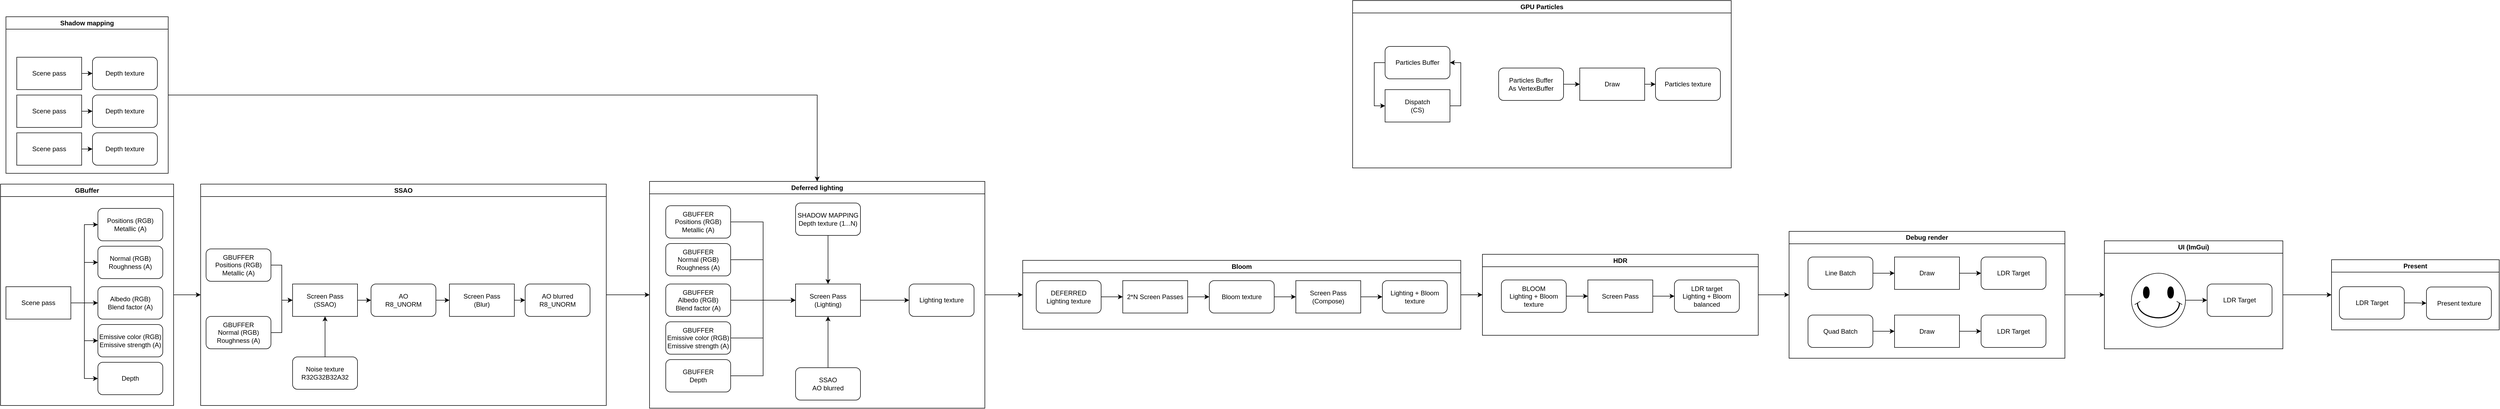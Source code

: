 <mxfile version="26.0.15">
  <diagram name="Página-1" id="Ydn7LqdLzGgKK3l6axj_">
    <mxGraphModel dx="5185" dy="3110" grid="1" gridSize="10" guides="1" tooltips="1" connect="1" arrows="1" fold="1" page="1" pageScale="1" pageWidth="827" pageHeight="1169" math="0" shadow="0">
      <root>
        <mxCell id="0" />
        <mxCell id="1" parent="0" />
        <mxCell id="s62FRHCB0daU_GWQ9LUM-48" style="edgeStyle=orthogonalEdgeStyle;rounded=0;orthogonalLoop=1;jettySize=auto;html=1;entryX=0.5;entryY=0;entryDx=0;entryDy=0;" edge="1" parent="1" source="s62FRHCB0daU_GWQ9LUM-6" target="s62FRHCB0daU_GWQ9LUM-46">
          <mxGeometry relative="1" as="geometry" />
        </mxCell>
        <mxCell id="s62FRHCB0daU_GWQ9LUM-6" value="Shadow mapping" style="swimlane;whiteSpace=wrap;html=1;" vertex="1" parent="1">
          <mxGeometry x="170" y="220" width="300" height="290" as="geometry" />
        </mxCell>
        <mxCell id="s62FRHCB0daU_GWQ9LUM-7" value="Depth texture" style="rounded=1;whiteSpace=wrap;html=1;" vertex="1" parent="s62FRHCB0daU_GWQ9LUM-6">
          <mxGeometry x="160" y="75" width="120" height="60" as="geometry" />
        </mxCell>
        <mxCell id="s62FRHCB0daU_GWQ9LUM-8" value="Depth texture" style="rounded=1;whiteSpace=wrap;html=1;" vertex="1" parent="s62FRHCB0daU_GWQ9LUM-6">
          <mxGeometry x="160" y="145" width="120" height="60" as="geometry" />
        </mxCell>
        <mxCell id="s62FRHCB0daU_GWQ9LUM-9" value="Depth texture" style="rounded=1;whiteSpace=wrap;html=1;" vertex="1" parent="s62FRHCB0daU_GWQ9LUM-6">
          <mxGeometry x="160" y="215" width="120" height="60" as="geometry" />
        </mxCell>
        <mxCell id="s62FRHCB0daU_GWQ9LUM-13" style="edgeStyle=orthogonalEdgeStyle;rounded=0;orthogonalLoop=1;jettySize=auto;html=1;entryX=0;entryY=0.5;entryDx=0;entryDy=0;" edge="1" parent="s62FRHCB0daU_GWQ9LUM-6" source="s62FRHCB0daU_GWQ9LUM-10" target="s62FRHCB0daU_GWQ9LUM-7">
          <mxGeometry relative="1" as="geometry" />
        </mxCell>
        <mxCell id="s62FRHCB0daU_GWQ9LUM-10" value="Scene pass" style="rounded=0;whiteSpace=wrap;html=1;" vertex="1" parent="s62FRHCB0daU_GWQ9LUM-6">
          <mxGeometry x="20" y="75" width="120" height="60" as="geometry" />
        </mxCell>
        <mxCell id="s62FRHCB0daU_GWQ9LUM-14" style="edgeStyle=orthogonalEdgeStyle;rounded=0;orthogonalLoop=1;jettySize=auto;html=1;" edge="1" parent="s62FRHCB0daU_GWQ9LUM-6" source="s62FRHCB0daU_GWQ9LUM-11" target="s62FRHCB0daU_GWQ9LUM-8">
          <mxGeometry relative="1" as="geometry" />
        </mxCell>
        <mxCell id="s62FRHCB0daU_GWQ9LUM-11" value="Scene pass" style="rounded=0;whiteSpace=wrap;html=1;" vertex="1" parent="s62FRHCB0daU_GWQ9LUM-6">
          <mxGeometry x="20" y="145" width="120" height="60" as="geometry" />
        </mxCell>
        <mxCell id="s62FRHCB0daU_GWQ9LUM-15" style="edgeStyle=orthogonalEdgeStyle;rounded=0;orthogonalLoop=1;jettySize=auto;html=1;" edge="1" parent="s62FRHCB0daU_GWQ9LUM-6" source="s62FRHCB0daU_GWQ9LUM-12" target="s62FRHCB0daU_GWQ9LUM-9">
          <mxGeometry relative="1" as="geometry" />
        </mxCell>
        <mxCell id="s62FRHCB0daU_GWQ9LUM-12" value="Scene pass" style="rounded=0;whiteSpace=wrap;html=1;" vertex="1" parent="s62FRHCB0daU_GWQ9LUM-6">
          <mxGeometry x="20" y="215" width="120" height="60" as="geometry" />
        </mxCell>
        <mxCell id="s62FRHCB0daU_GWQ9LUM-30" style="edgeStyle=orthogonalEdgeStyle;rounded=0;orthogonalLoop=1;jettySize=auto;html=1;entryX=0;entryY=0.5;entryDx=0;entryDy=0;" edge="1" parent="1" source="s62FRHCB0daU_GWQ9LUM-16" target="s62FRHCB0daU_GWQ9LUM-29">
          <mxGeometry relative="1" as="geometry" />
        </mxCell>
        <mxCell id="s62FRHCB0daU_GWQ9LUM-16" value="GBuffer" style="swimlane;whiteSpace=wrap;html=1;" vertex="1" parent="1">
          <mxGeometry x="160" y="530" width="320" height="410" as="geometry" />
        </mxCell>
        <mxCell id="s62FRHCB0daU_GWQ9LUM-23" style="edgeStyle=orthogonalEdgeStyle;rounded=0;orthogonalLoop=1;jettySize=auto;html=1;" edge="1" parent="s62FRHCB0daU_GWQ9LUM-16" source="s62FRHCB0daU_GWQ9LUM-17" target="s62FRHCB0daU_GWQ9LUM-22">
          <mxGeometry relative="1" as="geometry" />
        </mxCell>
        <mxCell id="s62FRHCB0daU_GWQ9LUM-25" style="edgeStyle=orthogonalEdgeStyle;rounded=0;orthogonalLoop=1;jettySize=auto;html=1;exitX=1;exitY=0.5;exitDx=0;exitDy=0;entryX=0;entryY=0.5;entryDx=0;entryDy=0;" edge="1" parent="s62FRHCB0daU_GWQ9LUM-16" source="s62FRHCB0daU_GWQ9LUM-17" target="s62FRHCB0daU_GWQ9LUM-18">
          <mxGeometry relative="1" as="geometry" />
        </mxCell>
        <mxCell id="s62FRHCB0daU_GWQ9LUM-26" style="edgeStyle=orthogonalEdgeStyle;rounded=0;orthogonalLoop=1;jettySize=auto;html=1;exitX=1;exitY=0.5;exitDx=0;exitDy=0;entryX=0;entryY=0.5;entryDx=0;entryDy=0;" edge="1" parent="s62FRHCB0daU_GWQ9LUM-16" source="s62FRHCB0daU_GWQ9LUM-17" target="s62FRHCB0daU_GWQ9LUM-19">
          <mxGeometry relative="1" as="geometry" />
        </mxCell>
        <mxCell id="s62FRHCB0daU_GWQ9LUM-27" style="edgeStyle=orthogonalEdgeStyle;rounded=0;orthogonalLoop=1;jettySize=auto;html=1;exitX=1;exitY=0.5;exitDx=0;exitDy=0;entryX=0;entryY=0.5;entryDx=0;entryDy=0;" edge="1" parent="s62FRHCB0daU_GWQ9LUM-16" source="s62FRHCB0daU_GWQ9LUM-17" target="s62FRHCB0daU_GWQ9LUM-20">
          <mxGeometry relative="1" as="geometry" />
        </mxCell>
        <mxCell id="s62FRHCB0daU_GWQ9LUM-28" style="edgeStyle=orthogonalEdgeStyle;rounded=0;orthogonalLoop=1;jettySize=auto;html=1;exitX=1;exitY=0.5;exitDx=0;exitDy=0;entryX=0;entryY=0.5;entryDx=0;entryDy=0;" edge="1" parent="s62FRHCB0daU_GWQ9LUM-16" source="s62FRHCB0daU_GWQ9LUM-17" target="s62FRHCB0daU_GWQ9LUM-21">
          <mxGeometry relative="1" as="geometry" />
        </mxCell>
        <mxCell id="s62FRHCB0daU_GWQ9LUM-17" value="Scene pass" style="rounded=0;whiteSpace=wrap;html=1;" vertex="1" parent="s62FRHCB0daU_GWQ9LUM-16">
          <mxGeometry x="10" y="190" width="120" height="60" as="geometry" />
        </mxCell>
        <mxCell id="s62FRHCB0daU_GWQ9LUM-18" value="Positions (RGB&lt;span style=&quot;background-color: transparent; color: light-dark(rgb(0, 0, 0), rgb(255, 255, 255));&quot;&gt;)&lt;/span&gt;&lt;div&gt;&lt;span style=&quot;background-color: transparent; color: light-dark(rgb(0, 0, 0), rgb(255, 255, 255));&quot;&gt;Metallic (A)&lt;/span&gt;&lt;/div&gt;" style="rounded=1;whiteSpace=wrap;html=1;" vertex="1" parent="s62FRHCB0daU_GWQ9LUM-16">
          <mxGeometry x="180" y="45" width="120" height="60" as="geometry" />
        </mxCell>
        <mxCell id="s62FRHCB0daU_GWQ9LUM-19" value="Normal (RGB)&lt;div&gt;Roughness (A)&lt;/div&gt;" style="rounded=1;whiteSpace=wrap;html=1;" vertex="1" parent="s62FRHCB0daU_GWQ9LUM-16">
          <mxGeometry x="180" y="115" width="120" height="60" as="geometry" />
        </mxCell>
        <mxCell id="s62FRHCB0daU_GWQ9LUM-20" value="Emissive color (RGB)&lt;div&gt;Emissive strength (A)&lt;/div&gt;" style="rounded=1;whiteSpace=wrap;html=1;" vertex="1" parent="s62FRHCB0daU_GWQ9LUM-16">
          <mxGeometry x="180" y="260" width="120" height="60" as="geometry" />
        </mxCell>
        <mxCell id="s62FRHCB0daU_GWQ9LUM-21" value="Depth" style="rounded=1;whiteSpace=wrap;html=1;" vertex="1" parent="s62FRHCB0daU_GWQ9LUM-16">
          <mxGeometry x="180" y="330" width="120" height="60" as="geometry" />
        </mxCell>
        <mxCell id="s62FRHCB0daU_GWQ9LUM-22" value="Albedo (RGB)&lt;div&gt;Blend factor (A)&lt;/div&gt;" style="rounded=1;whiteSpace=wrap;html=1;" vertex="1" parent="s62FRHCB0daU_GWQ9LUM-16">
          <mxGeometry x="180" y="190" width="120" height="60" as="geometry" />
        </mxCell>
        <mxCell id="s62FRHCB0daU_GWQ9LUM-47" style="edgeStyle=orthogonalEdgeStyle;rounded=0;orthogonalLoop=1;jettySize=auto;html=1;entryX=0;entryY=0.5;entryDx=0;entryDy=0;" edge="1" parent="1" source="s62FRHCB0daU_GWQ9LUM-29" target="s62FRHCB0daU_GWQ9LUM-46">
          <mxGeometry relative="1" as="geometry" />
        </mxCell>
        <mxCell id="s62FRHCB0daU_GWQ9LUM-29" value="SSAO" style="swimlane;whiteSpace=wrap;html=1;" vertex="1" parent="1">
          <mxGeometry x="530" y="530" width="750" height="410" as="geometry" />
        </mxCell>
        <mxCell id="s62FRHCB0daU_GWQ9LUM-41" style="edgeStyle=orthogonalEdgeStyle;rounded=0;orthogonalLoop=1;jettySize=auto;html=1;entryX=0;entryY=0.5;entryDx=0;entryDy=0;" edge="1" parent="s62FRHCB0daU_GWQ9LUM-29" source="s62FRHCB0daU_GWQ9LUM-31" target="s62FRHCB0daU_GWQ9LUM-40">
          <mxGeometry relative="1" as="geometry" />
        </mxCell>
        <mxCell id="s62FRHCB0daU_GWQ9LUM-31" value="Screen Pass&lt;div&gt;(SSAO)&lt;/div&gt;" style="rounded=0;whiteSpace=wrap;html=1;" vertex="1" parent="s62FRHCB0daU_GWQ9LUM-29">
          <mxGeometry x="170" y="185" width="120" height="60" as="geometry" />
        </mxCell>
        <mxCell id="s62FRHCB0daU_GWQ9LUM-36" style="edgeStyle=orthogonalEdgeStyle;rounded=0;orthogonalLoop=1;jettySize=auto;html=1;exitX=1;exitY=0.5;exitDx=0;exitDy=0;entryX=0;entryY=0.5;entryDx=0;entryDy=0;" edge="1" parent="s62FRHCB0daU_GWQ9LUM-29" source="s62FRHCB0daU_GWQ9LUM-32" target="s62FRHCB0daU_GWQ9LUM-31">
          <mxGeometry relative="1" as="geometry" />
        </mxCell>
        <mxCell id="s62FRHCB0daU_GWQ9LUM-32" value="&lt;div&gt;GBUFFER&lt;/div&gt;Positions (RGB&lt;span style=&quot;background-color: transparent; color: light-dark(rgb(0, 0, 0), rgb(255, 255, 255));&quot;&gt;)&lt;/span&gt;&lt;div&gt;&lt;span style=&quot;background-color: transparent; color: light-dark(rgb(0, 0, 0), rgb(255, 255, 255));&quot;&gt;Metallic (A)&lt;/span&gt;&lt;/div&gt;" style="rounded=1;whiteSpace=wrap;html=1;" vertex="1" parent="s62FRHCB0daU_GWQ9LUM-29">
          <mxGeometry x="10" y="120" width="120" height="60" as="geometry" />
        </mxCell>
        <mxCell id="s62FRHCB0daU_GWQ9LUM-37" style="edgeStyle=orthogonalEdgeStyle;rounded=0;orthogonalLoop=1;jettySize=auto;html=1;exitX=1;exitY=0.5;exitDx=0;exitDy=0;entryX=0;entryY=0.5;entryDx=0;entryDy=0;" edge="1" parent="s62FRHCB0daU_GWQ9LUM-29" source="s62FRHCB0daU_GWQ9LUM-33" target="s62FRHCB0daU_GWQ9LUM-31">
          <mxGeometry relative="1" as="geometry" />
        </mxCell>
        <mxCell id="s62FRHCB0daU_GWQ9LUM-33" value="&lt;div&gt;GBUFFER&lt;/div&gt;Normal (RGB)&lt;div&gt;Roughness (A)&lt;/div&gt;" style="rounded=1;whiteSpace=wrap;html=1;" vertex="1" parent="s62FRHCB0daU_GWQ9LUM-29">
          <mxGeometry x="10" y="245" width="120" height="60" as="geometry" />
        </mxCell>
        <mxCell id="s62FRHCB0daU_GWQ9LUM-39" style="edgeStyle=orthogonalEdgeStyle;rounded=0;orthogonalLoop=1;jettySize=auto;html=1;exitX=0.5;exitY=0;exitDx=0;exitDy=0;entryX=0.5;entryY=1;entryDx=0;entryDy=0;" edge="1" parent="s62FRHCB0daU_GWQ9LUM-29" source="s62FRHCB0daU_GWQ9LUM-38" target="s62FRHCB0daU_GWQ9LUM-31">
          <mxGeometry relative="1" as="geometry" />
        </mxCell>
        <mxCell id="s62FRHCB0daU_GWQ9LUM-38" value="&lt;div&gt;Noise texture&lt;/div&gt;&lt;div&gt;R32G32B32A32&lt;/div&gt;" style="rounded=1;whiteSpace=wrap;html=1;" vertex="1" parent="s62FRHCB0daU_GWQ9LUM-29">
          <mxGeometry x="170" y="320" width="120" height="60" as="geometry" />
        </mxCell>
        <mxCell id="s62FRHCB0daU_GWQ9LUM-43" style="edgeStyle=orthogonalEdgeStyle;rounded=0;orthogonalLoop=1;jettySize=auto;html=1;exitX=1;exitY=0.5;exitDx=0;exitDy=0;entryX=0;entryY=0.5;entryDx=0;entryDy=0;" edge="1" parent="s62FRHCB0daU_GWQ9LUM-29" source="s62FRHCB0daU_GWQ9LUM-40" target="s62FRHCB0daU_GWQ9LUM-42">
          <mxGeometry relative="1" as="geometry" />
        </mxCell>
        <mxCell id="s62FRHCB0daU_GWQ9LUM-40" value="&lt;div&gt;AO&lt;/div&gt;&lt;div&gt;R8_UNORM&lt;/div&gt;" style="rounded=1;whiteSpace=wrap;html=1;" vertex="1" parent="s62FRHCB0daU_GWQ9LUM-29">
          <mxGeometry x="315" y="185" width="120" height="60" as="geometry" />
        </mxCell>
        <mxCell id="s62FRHCB0daU_GWQ9LUM-45" style="edgeStyle=orthogonalEdgeStyle;rounded=0;orthogonalLoop=1;jettySize=auto;html=1;entryX=0;entryY=0.5;entryDx=0;entryDy=0;" edge="1" parent="s62FRHCB0daU_GWQ9LUM-29" source="s62FRHCB0daU_GWQ9LUM-42" target="s62FRHCB0daU_GWQ9LUM-44">
          <mxGeometry relative="1" as="geometry" />
        </mxCell>
        <mxCell id="s62FRHCB0daU_GWQ9LUM-42" value="Screen Pass&lt;div&gt;(Blur)&lt;/div&gt;" style="rounded=0;whiteSpace=wrap;html=1;" vertex="1" parent="s62FRHCB0daU_GWQ9LUM-29">
          <mxGeometry x="460" y="185" width="120" height="60" as="geometry" />
        </mxCell>
        <mxCell id="s62FRHCB0daU_GWQ9LUM-44" value="&lt;div&gt;AO blurred&lt;/div&gt;&lt;div&gt;R8_UNORM&lt;/div&gt;" style="rounded=1;whiteSpace=wrap;html=1;" vertex="1" parent="s62FRHCB0daU_GWQ9LUM-29">
          <mxGeometry x="600" y="185" width="120" height="60" as="geometry" />
        </mxCell>
        <mxCell id="s62FRHCB0daU_GWQ9LUM-75" style="edgeStyle=orthogonalEdgeStyle;rounded=0;orthogonalLoop=1;jettySize=auto;html=1;exitX=1;exitY=0.5;exitDx=0;exitDy=0;entryX=0;entryY=0.5;entryDx=0;entryDy=0;" edge="1" parent="1" source="s62FRHCB0daU_GWQ9LUM-46" target="s62FRHCB0daU_GWQ9LUM-69">
          <mxGeometry relative="1" as="geometry" />
        </mxCell>
        <mxCell id="s62FRHCB0daU_GWQ9LUM-46" value="Deferred lighting" style="swimlane;whiteSpace=wrap;html=1;" vertex="1" parent="1">
          <mxGeometry x="1360" y="525" width="620" height="420" as="geometry" />
        </mxCell>
        <mxCell id="s62FRHCB0daU_GWQ9LUM-60" style="edgeStyle=orthogonalEdgeStyle;rounded=0;orthogonalLoop=1;jettySize=auto;html=1;exitX=1;exitY=0.5;exitDx=0;exitDy=0;entryX=0;entryY=0.5;entryDx=0;entryDy=0;" edge="1" parent="s62FRHCB0daU_GWQ9LUM-46" source="s62FRHCB0daU_GWQ9LUM-49" target="s62FRHCB0daU_GWQ9LUM-58">
          <mxGeometry relative="1" as="geometry" />
        </mxCell>
        <mxCell id="s62FRHCB0daU_GWQ9LUM-49" value="&lt;div&gt;GBUFFER&lt;/div&gt;Positions (RGB&lt;span style=&quot;background-color: transparent; color: light-dark(rgb(0, 0, 0), rgb(255, 255, 255));&quot;&gt;)&lt;/span&gt;&lt;div&gt;&lt;span style=&quot;background-color: transparent; color: light-dark(rgb(0, 0, 0), rgb(255, 255, 255));&quot;&gt;Metallic (A)&lt;/span&gt;&lt;/div&gt;" style="rounded=1;whiteSpace=wrap;html=1;" vertex="1" parent="s62FRHCB0daU_GWQ9LUM-46">
          <mxGeometry x="30" y="45" width="120" height="60" as="geometry" />
        </mxCell>
        <mxCell id="s62FRHCB0daU_GWQ9LUM-62" style="edgeStyle=orthogonalEdgeStyle;rounded=0;orthogonalLoop=1;jettySize=auto;html=1;exitX=1;exitY=0.5;exitDx=0;exitDy=0;entryX=0;entryY=0.5;entryDx=0;entryDy=0;" edge="1" parent="s62FRHCB0daU_GWQ9LUM-46" source="s62FRHCB0daU_GWQ9LUM-50" target="s62FRHCB0daU_GWQ9LUM-58">
          <mxGeometry relative="1" as="geometry" />
        </mxCell>
        <mxCell id="s62FRHCB0daU_GWQ9LUM-50" value="&lt;div&gt;GBUFFER&lt;/div&gt;Normal (RGB)&lt;div&gt;Roughness (A)&lt;/div&gt;" style="rounded=1;whiteSpace=wrap;html=1;" vertex="1" parent="s62FRHCB0daU_GWQ9LUM-46">
          <mxGeometry x="30" y="115" width="120" height="60" as="geometry" />
        </mxCell>
        <mxCell id="s62FRHCB0daU_GWQ9LUM-64" style="edgeStyle=orthogonalEdgeStyle;rounded=0;orthogonalLoop=1;jettySize=auto;html=1;exitX=1;exitY=0.5;exitDx=0;exitDy=0;entryX=0;entryY=0.5;entryDx=0;entryDy=0;" edge="1" parent="s62FRHCB0daU_GWQ9LUM-46" source="s62FRHCB0daU_GWQ9LUM-51" target="s62FRHCB0daU_GWQ9LUM-58">
          <mxGeometry relative="1" as="geometry" />
        </mxCell>
        <mxCell id="s62FRHCB0daU_GWQ9LUM-51" value="&lt;div&gt;GBUFFER&lt;/div&gt;Emissive color (RGB)&lt;div&gt;Emissive strength (A)&lt;/div&gt;" style="rounded=1;whiteSpace=wrap;html=1;" vertex="1" parent="s62FRHCB0daU_GWQ9LUM-46">
          <mxGeometry x="30" y="260" width="120" height="60" as="geometry" />
        </mxCell>
        <mxCell id="s62FRHCB0daU_GWQ9LUM-65" style="edgeStyle=orthogonalEdgeStyle;rounded=0;orthogonalLoop=1;jettySize=auto;html=1;entryX=0;entryY=0.5;entryDx=0;entryDy=0;" edge="1" parent="s62FRHCB0daU_GWQ9LUM-46" source="s62FRHCB0daU_GWQ9LUM-52" target="s62FRHCB0daU_GWQ9LUM-58">
          <mxGeometry relative="1" as="geometry" />
        </mxCell>
        <mxCell id="s62FRHCB0daU_GWQ9LUM-52" value="&lt;div&gt;GBUFFER&lt;/div&gt;Depth" style="rounded=1;whiteSpace=wrap;html=1;" vertex="1" parent="s62FRHCB0daU_GWQ9LUM-46">
          <mxGeometry x="30" y="330" width="120" height="60" as="geometry" />
        </mxCell>
        <mxCell id="s62FRHCB0daU_GWQ9LUM-63" style="edgeStyle=orthogonalEdgeStyle;rounded=0;orthogonalLoop=1;jettySize=auto;html=1;exitX=1;exitY=0.5;exitDx=0;exitDy=0;entryX=0;entryY=0.5;entryDx=0;entryDy=0;" edge="1" parent="s62FRHCB0daU_GWQ9LUM-46" source="s62FRHCB0daU_GWQ9LUM-53" target="s62FRHCB0daU_GWQ9LUM-58">
          <mxGeometry relative="1" as="geometry" />
        </mxCell>
        <mxCell id="s62FRHCB0daU_GWQ9LUM-53" value="&lt;div&gt;GBUFFER&lt;/div&gt;Albedo (RGB)&lt;div&gt;Blend factor (A)&lt;/div&gt;" style="rounded=1;whiteSpace=wrap;html=1;" vertex="1" parent="s62FRHCB0daU_GWQ9LUM-46">
          <mxGeometry x="30" y="190" width="120" height="60" as="geometry" />
        </mxCell>
        <mxCell id="s62FRHCB0daU_GWQ9LUM-66" style="edgeStyle=orthogonalEdgeStyle;rounded=0;orthogonalLoop=1;jettySize=auto;html=1;entryX=0.5;entryY=1;entryDx=0;entryDy=0;" edge="1" parent="s62FRHCB0daU_GWQ9LUM-46" source="s62FRHCB0daU_GWQ9LUM-54" target="s62FRHCB0daU_GWQ9LUM-58">
          <mxGeometry relative="1" as="geometry" />
        </mxCell>
        <mxCell id="s62FRHCB0daU_GWQ9LUM-54" value="&lt;div&gt;SSAO&lt;/div&gt;&lt;div&gt;AO blurred&lt;/div&gt;" style="rounded=1;whiteSpace=wrap;html=1;" vertex="1" parent="s62FRHCB0daU_GWQ9LUM-46">
          <mxGeometry x="270" y="345" width="120" height="60" as="geometry" />
        </mxCell>
        <mxCell id="s62FRHCB0daU_GWQ9LUM-59" style="edgeStyle=orthogonalEdgeStyle;rounded=0;orthogonalLoop=1;jettySize=auto;html=1;entryX=0.5;entryY=0;entryDx=0;entryDy=0;" edge="1" parent="s62FRHCB0daU_GWQ9LUM-46" source="s62FRHCB0daU_GWQ9LUM-55" target="s62FRHCB0daU_GWQ9LUM-58">
          <mxGeometry relative="1" as="geometry" />
        </mxCell>
        <mxCell id="s62FRHCB0daU_GWQ9LUM-55" value="SHADOW MAPPING&lt;div&gt;Depth texture (1...N)&lt;/div&gt;" style="rounded=1;whiteSpace=wrap;html=1;" vertex="1" parent="s62FRHCB0daU_GWQ9LUM-46">
          <mxGeometry x="270" y="40" width="120" height="60" as="geometry" />
        </mxCell>
        <mxCell id="s62FRHCB0daU_GWQ9LUM-68" style="edgeStyle=orthogonalEdgeStyle;rounded=0;orthogonalLoop=1;jettySize=auto;html=1;entryX=0;entryY=0.5;entryDx=0;entryDy=0;" edge="1" parent="s62FRHCB0daU_GWQ9LUM-46" source="s62FRHCB0daU_GWQ9LUM-58" target="s62FRHCB0daU_GWQ9LUM-67">
          <mxGeometry relative="1" as="geometry" />
        </mxCell>
        <mxCell id="s62FRHCB0daU_GWQ9LUM-58" value="Screen Pass&lt;div&gt;(Lighting)&lt;/div&gt;" style="rounded=0;whiteSpace=wrap;html=1;" vertex="1" parent="s62FRHCB0daU_GWQ9LUM-46">
          <mxGeometry x="270" y="190" width="120" height="60" as="geometry" />
        </mxCell>
        <mxCell id="s62FRHCB0daU_GWQ9LUM-67" value="&lt;div&gt;Lighting texture&lt;/div&gt;" style="rounded=1;whiteSpace=wrap;html=1;" vertex="1" parent="s62FRHCB0daU_GWQ9LUM-46">
          <mxGeometry x="480" y="190" width="120" height="60" as="geometry" />
        </mxCell>
        <mxCell id="s62FRHCB0daU_GWQ9LUM-90" style="edgeStyle=orthogonalEdgeStyle;rounded=0;orthogonalLoop=1;jettySize=auto;html=1;entryX=0;entryY=0.5;entryDx=0;entryDy=0;" edge="1" parent="1" source="s62FRHCB0daU_GWQ9LUM-69" target="s62FRHCB0daU_GWQ9LUM-80">
          <mxGeometry relative="1" as="geometry" />
        </mxCell>
        <mxCell id="s62FRHCB0daU_GWQ9LUM-69" value="Bloom" style="swimlane;whiteSpace=wrap;html=1;" vertex="1" parent="1">
          <mxGeometry x="2050" y="671.25" width="810" height="127.5" as="geometry" />
        </mxCell>
        <mxCell id="s62FRHCB0daU_GWQ9LUM-72" style="edgeStyle=orthogonalEdgeStyle;rounded=0;orthogonalLoop=1;jettySize=auto;html=1;entryX=0;entryY=0.5;entryDx=0;entryDy=0;" edge="1" parent="s62FRHCB0daU_GWQ9LUM-69" source="s62FRHCB0daU_GWQ9LUM-70" target="s62FRHCB0daU_GWQ9LUM-71">
          <mxGeometry relative="1" as="geometry" />
        </mxCell>
        <mxCell id="s62FRHCB0daU_GWQ9LUM-70" value="&lt;div&gt;DEFERRED&lt;/div&gt;&lt;div&gt;Lighting texture&lt;/div&gt;" style="rounded=1;whiteSpace=wrap;html=1;" vertex="1" parent="s62FRHCB0daU_GWQ9LUM-69">
          <mxGeometry x="25" y="37.5" width="120" height="60" as="geometry" />
        </mxCell>
        <mxCell id="s62FRHCB0daU_GWQ9LUM-74" style="edgeStyle=orthogonalEdgeStyle;rounded=0;orthogonalLoop=1;jettySize=auto;html=1;entryX=0;entryY=0.5;entryDx=0;entryDy=0;" edge="1" parent="s62FRHCB0daU_GWQ9LUM-69" source="s62FRHCB0daU_GWQ9LUM-71" target="s62FRHCB0daU_GWQ9LUM-73">
          <mxGeometry relative="1" as="geometry" />
        </mxCell>
        <mxCell id="s62FRHCB0daU_GWQ9LUM-71" value="2*N Screen Passes" style="rounded=0;whiteSpace=wrap;html=1;" vertex="1" parent="s62FRHCB0daU_GWQ9LUM-69">
          <mxGeometry x="185" y="37.5" width="120" height="60" as="geometry" />
        </mxCell>
        <mxCell id="s62FRHCB0daU_GWQ9LUM-77" style="edgeStyle=orthogonalEdgeStyle;rounded=0;orthogonalLoop=1;jettySize=auto;html=1;entryX=0;entryY=0.5;entryDx=0;entryDy=0;" edge="1" parent="s62FRHCB0daU_GWQ9LUM-69" source="s62FRHCB0daU_GWQ9LUM-73" target="s62FRHCB0daU_GWQ9LUM-76">
          <mxGeometry relative="1" as="geometry" />
        </mxCell>
        <mxCell id="s62FRHCB0daU_GWQ9LUM-73" value="&lt;div&gt;Bloom texture&lt;/div&gt;" style="rounded=1;whiteSpace=wrap;html=1;" vertex="1" parent="s62FRHCB0daU_GWQ9LUM-69">
          <mxGeometry x="345" y="37.5" width="120" height="60" as="geometry" />
        </mxCell>
        <mxCell id="s62FRHCB0daU_GWQ9LUM-79" style="edgeStyle=orthogonalEdgeStyle;rounded=0;orthogonalLoop=1;jettySize=auto;html=1;entryX=0;entryY=0.5;entryDx=0;entryDy=0;" edge="1" parent="s62FRHCB0daU_GWQ9LUM-69" source="s62FRHCB0daU_GWQ9LUM-76" target="s62FRHCB0daU_GWQ9LUM-78">
          <mxGeometry relative="1" as="geometry" />
        </mxCell>
        <mxCell id="s62FRHCB0daU_GWQ9LUM-76" value="Screen Pass&lt;div&gt;(Compose)&lt;/div&gt;" style="rounded=0;whiteSpace=wrap;html=1;" vertex="1" parent="s62FRHCB0daU_GWQ9LUM-69">
          <mxGeometry x="505" y="37.5" width="120" height="60" as="geometry" />
        </mxCell>
        <mxCell id="s62FRHCB0daU_GWQ9LUM-78" value="&lt;div&gt;&lt;span style=&quot;background-color: transparent; color: light-dark(rgb(0, 0, 0), rgb(255, 255, 255));&quot;&gt;Lighting + Bloom texture&lt;/span&gt;&lt;/div&gt;" style="rounded=1;whiteSpace=wrap;html=1;" vertex="1" parent="s62FRHCB0daU_GWQ9LUM-69">
          <mxGeometry x="665" y="37.5" width="120" height="60" as="geometry" />
        </mxCell>
        <mxCell id="s62FRHCB0daU_GWQ9LUM-113" style="edgeStyle=orthogonalEdgeStyle;rounded=0;orthogonalLoop=1;jettySize=auto;html=1;exitX=1;exitY=0.5;exitDx=0;exitDy=0;entryX=0;entryY=0.5;entryDx=0;entryDy=0;" edge="1" parent="1" source="s62FRHCB0daU_GWQ9LUM-80" target="s62FRHCB0daU_GWQ9LUM-102">
          <mxGeometry relative="1" as="geometry" />
        </mxCell>
        <mxCell id="s62FRHCB0daU_GWQ9LUM-80" value="HDR" style="swimlane;whiteSpace=wrap;html=1;" vertex="1" parent="1">
          <mxGeometry x="2900" y="660" width="510" height="150" as="geometry" />
        </mxCell>
        <mxCell id="s62FRHCB0daU_GWQ9LUM-81" style="edgeStyle=orthogonalEdgeStyle;rounded=0;orthogonalLoop=1;jettySize=auto;html=1;entryX=0;entryY=0.5;entryDx=0;entryDy=0;" edge="1" parent="s62FRHCB0daU_GWQ9LUM-80" source="s62FRHCB0daU_GWQ9LUM-82" target="s62FRHCB0daU_GWQ9LUM-84">
          <mxGeometry relative="1" as="geometry" />
        </mxCell>
        <mxCell id="s62FRHCB0daU_GWQ9LUM-82" value="&lt;div&gt;BLOOM&lt;/div&gt;&lt;div&gt;Lighting + Bloom texture&lt;/div&gt;" style="rounded=1;whiteSpace=wrap;html=1;" vertex="1" parent="s62FRHCB0daU_GWQ9LUM-80">
          <mxGeometry x="35" y="47.5" width="120" height="60" as="geometry" />
        </mxCell>
        <mxCell id="s62FRHCB0daU_GWQ9LUM-83" style="edgeStyle=orthogonalEdgeStyle;rounded=0;orthogonalLoop=1;jettySize=auto;html=1;entryX=0;entryY=0.5;entryDx=0;entryDy=0;" edge="1" parent="s62FRHCB0daU_GWQ9LUM-80" source="s62FRHCB0daU_GWQ9LUM-84" target="s62FRHCB0daU_GWQ9LUM-86">
          <mxGeometry relative="1" as="geometry" />
        </mxCell>
        <mxCell id="s62FRHCB0daU_GWQ9LUM-84" value="Screen Pass" style="rounded=0;whiteSpace=wrap;html=1;" vertex="1" parent="s62FRHCB0daU_GWQ9LUM-80">
          <mxGeometry x="195" y="47.5" width="120" height="60" as="geometry" />
        </mxCell>
        <mxCell id="s62FRHCB0daU_GWQ9LUM-86" value="&lt;div&gt;LDR target&lt;/div&gt;&lt;div&gt;Lighting + Bloom balanced&lt;/div&gt;" style="rounded=1;whiteSpace=wrap;html=1;" vertex="1" parent="s62FRHCB0daU_GWQ9LUM-80">
          <mxGeometry x="355" y="47.5" width="120" height="60" as="geometry" />
        </mxCell>
        <mxCell id="s62FRHCB0daU_GWQ9LUM-91" value="GPU Particles" style="swimlane;whiteSpace=wrap;html=1;startSize=23;" vertex="1" parent="1">
          <mxGeometry x="2660" y="190" width="700" height="310" as="geometry" />
        </mxCell>
        <mxCell id="s62FRHCB0daU_GWQ9LUM-95" style="edgeStyle=orthogonalEdgeStyle;rounded=0;orthogonalLoop=1;jettySize=auto;html=1;exitX=0;exitY=0.5;exitDx=0;exitDy=0;entryX=0;entryY=0.5;entryDx=0;entryDy=0;" edge="1" parent="s62FRHCB0daU_GWQ9LUM-91" source="s62FRHCB0daU_GWQ9LUM-92" target="s62FRHCB0daU_GWQ9LUM-93">
          <mxGeometry relative="1" as="geometry" />
        </mxCell>
        <mxCell id="s62FRHCB0daU_GWQ9LUM-92" value="Particles Buffer" style="rounded=1;whiteSpace=wrap;html=1;" vertex="1" parent="s62FRHCB0daU_GWQ9LUM-91">
          <mxGeometry x="60" y="85" width="120" height="60" as="geometry" />
        </mxCell>
        <mxCell id="s62FRHCB0daU_GWQ9LUM-96" style="edgeStyle=orthogonalEdgeStyle;rounded=0;orthogonalLoop=1;jettySize=auto;html=1;exitX=1;exitY=0.5;exitDx=0;exitDy=0;entryX=1;entryY=0.5;entryDx=0;entryDy=0;" edge="1" parent="s62FRHCB0daU_GWQ9LUM-91" source="s62FRHCB0daU_GWQ9LUM-93" target="s62FRHCB0daU_GWQ9LUM-92">
          <mxGeometry relative="1" as="geometry" />
        </mxCell>
        <mxCell id="s62FRHCB0daU_GWQ9LUM-93" value="Dispatch&lt;div&gt;(CS)&lt;/div&gt;" style="rounded=0;whiteSpace=wrap;html=1;" vertex="1" parent="s62FRHCB0daU_GWQ9LUM-91">
          <mxGeometry x="60" y="165" width="120" height="60" as="geometry" />
        </mxCell>
        <mxCell id="s62FRHCB0daU_GWQ9LUM-100" style="edgeStyle=orthogonalEdgeStyle;rounded=0;orthogonalLoop=1;jettySize=auto;html=1;entryX=0;entryY=0.5;entryDx=0;entryDy=0;" edge="1" parent="s62FRHCB0daU_GWQ9LUM-91" source="s62FRHCB0daU_GWQ9LUM-97" target="s62FRHCB0daU_GWQ9LUM-98">
          <mxGeometry relative="1" as="geometry" />
        </mxCell>
        <mxCell id="s62FRHCB0daU_GWQ9LUM-97" value="Particles Buffer&lt;div&gt;As VertexBuffer&lt;/div&gt;" style="rounded=1;whiteSpace=wrap;html=1;" vertex="1" parent="s62FRHCB0daU_GWQ9LUM-91">
          <mxGeometry x="270" y="125" width="120" height="60" as="geometry" />
        </mxCell>
        <mxCell id="s62FRHCB0daU_GWQ9LUM-101" style="edgeStyle=orthogonalEdgeStyle;rounded=0;orthogonalLoop=1;jettySize=auto;html=1;entryX=0;entryY=0.5;entryDx=0;entryDy=0;" edge="1" parent="s62FRHCB0daU_GWQ9LUM-91" source="s62FRHCB0daU_GWQ9LUM-98" target="s62FRHCB0daU_GWQ9LUM-99">
          <mxGeometry relative="1" as="geometry" />
        </mxCell>
        <mxCell id="s62FRHCB0daU_GWQ9LUM-98" value="Draw" style="rounded=0;whiteSpace=wrap;html=1;" vertex="1" parent="s62FRHCB0daU_GWQ9LUM-91">
          <mxGeometry x="420" y="125" width="120" height="60" as="geometry" />
        </mxCell>
        <mxCell id="s62FRHCB0daU_GWQ9LUM-99" value="Particles texture" style="rounded=1;whiteSpace=wrap;html=1;" vertex="1" parent="s62FRHCB0daU_GWQ9LUM-91">
          <mxGeometry x="560" y="125" width="120" height="60" as="geometry" />
        </mxCell>
        <mxCell id="s62FRHCB0daU_GWQ9LUM-115" style="edgeStyle=orthogonalEdgeStyle;rounded=0;orthogonalLoop=1;jettySize=auto;html=1;entryX=0;entryY=0.5;entryDx=0;entryDy=0;" edge="1" parent="1" source="s62FRHCB0daU_GWQ9LUM-102" target="s62FRHCB0daU_GWQ9LUM-114">
          <mxGeometry relative="1" as="geometry" />
        </mxCell>
        <mxCell id="s62FRHCB0daU_GWQ9LUM-102" value="Debug render" style="swimlane;whiteSpace=wrap;html=1;" vertex="1" parent="1">
          <mxGeometry x="3467" y="617.5" width="510" height="235" as="geometry" />
        </mxCell>
        <mxCell id="s62FRHCB0daU_GWQ9LUM-103" style="edgeStyle=orthogonalEdgeStyle;rounded=0;orthogonalLoop=1;jettySize=auto;html=1;entryX=0;entryY=0.5;entryDx=0;entryDy=0;" edge="1" parent="s62FRHCB0daU_GWQ9LUM-102" source="s62FRHCB0daU_GWQ9LUM-104" target="s62FRHCB0daU_GWQ9LUM-106">
          <mxGeometry relative="1" as="geometry" />
        </mxCell>
        <mxCell id="s62FRHCB0daU_GWQ9LUM-104" value="&lt;div&gt;Line Batch&lt;/div&gt;" style="rounded=1;whiteSpace=wrap;html=1;" vertex="1" parent="s62FRHCB0daU_GWQ9LUM-102">
          <mxGeometry x="35" y="47.5" width="120" height="60" as="geometry" />
        </mxCell>
        <mxCell id="s62FRHCB0daU_GWQ9LUM-105" style="edgeStyle=orthogonalEdgeStyle;rounded=0;orthogonalLoop=1;jettySize=auto;html=1;entryX=0;entryY=0.5;entryDx=0;entryDy=0;" edge="1" parent="s62FRHCB0daU_GWQ9LUM-102" source="s62FRHCB0daU_GWQ9LUM-106" target="s62FRHCB0daU_GWQ9LUM-107">
          <mxGeometry relative="1" as="geometry" />
        </mxCell>
        <mxCell id="s62FRHCB0daU_GWQ9LUM-106" value="Draw" style="rounded=0;whiteSpace=wrap;html=1;" vertex="1" parent="s62FRHCB0daU_GWQ9LUM-102">
          <mxGeometry x="195" y="47.5" width="120" height="60" as="geometry" />
        </mxCell>
        <mxCell id="s62FRHCB0daU_GWQ9LUM-107" value="&lt;div&gt;LDR Target&lt;/div&gt;" style="rounded=1;whiteSpace=wrap;html=1;" vertex="1" parent="s62FRHCB0daU_GWQ9LUM-102">
          <mxGeometry x="355" y="47.5" width="120" height="60" as="geometry" />
        </mxCell>
        <mxCell id="s62FRHCB0daU_GWQ9LUM-108" style="edgeStyle=orthogonalEdgeStyle;rounded=0;orthogonalLoop=1;jettySize=auto;html=1;entryX=0;entryY=0.5;entryDx=0;entryDy=0;" edge="1" parent="s62FRHCB0daU_GWQ9LUM-102" source="s62FRHCB0daU_GWQ9LUM-109" target="s62FRHCB0daU_GWQ9LUM-111">
          <mxGeometry relative="1" as="geometry" />
        </mxCell>
        <mxCell id="s62FRHCB0daU_GWQ9LUM-109" value="&lt;div&gt;Quad Batch&lt;/div&gt;" style="rounded=1;whiteSpace=wrap;html=1;" vertex="1" parent="s62FRHCB0daU_GWQ9LUM-102">
          <mxGeometry x="35" y="155" width="120" height="60" as="geometry" />
        </mxCell>
        <mxCell id="s62FRHCB0daU_GWQ9LUM-110" style="edgeStyle=orthogonalEdgeStyle;rounded=0;orthogonalLoop=1;jettySize=auto;html=1;entryX=0;entryY=0.5;entryDx=0;entryDy=0;" edge="1" parent="s62FRHCB0daU_GWQ9LUM-102" source="s62FRHCB0daU_GWQ9LUM-111" target="s62FRHCB0daU_GWQ9LUM-112">
          <mxGeometry relative="1" as="geometry" />
        </mxCell>
        <mxCell id="s62FRHCB0daU_GWQ9LUM-111" value="Draw" style="rounded=0;whiteSpace=wrap;html=1;" vertex="1" parent="s62FRHCB0daU_GWQ9LUM-102">
          <mxGeometry x="195" y="155" width="120" height="60" as="geometry" />
        </mxCell>
        <mxCell id="s62FRHCB0daU_GWQ9LUM-112" value="&lt;div&gt;LDR Target&lt;/div&gt;" style="rounded=1;whiteSpace=wrap;html=1;" vertex="1" parent="s62FRHCB0daU_GWQ9LUM-102">
          <mxGeometry x="355" y="155" width="120" height="60" as="geometry" />
        </mxCell>
        <mxCell id="s62FRHCB0daU_GWQ9LUM-120" style="edgeStyle=orthogonalEdgeStyle;rounded=0;orthogonalLoop=1;jettySize=auto;html=1;entryX=0;entryY=0.5;entryDx=0;entryDy=0;" edge="1" parent="1" source="s62FRHCB0daU_GWQ9LUM-114" target="s62FRHCB0daU_GWQ9LUM-119">
          <mxGeometry relative="1" as="geometry" />
        </mxCell>
        <mxCell id="s62FRHCB0daU_GWQ9LUM-114" value="UI (ImGui)" style="swimlane;whiteSpace=wrap;html=1;" vertex="1" parent="1">
          <mxGeometry x="4050" y="635" width="330" height="200" as="geometry" />
        </mxCell>
        <mxCell id="s62FRHCB0daU_GWQ9LUM-118" style="edgeStyle=orthogonalEdgeStyle;rounded=0;orthogonalLoop=1;jettySize=auto;html=1;entryX=0;entryY=0.5;entryDx=0;entryDy=0;" edge="1" parent="s62FRHCB0daU_GWQ9LUM-114" source="s62FRHCB0daU_GWQ9LUM-116" target="s62FRHCB0daU_GWQ9LUM-117">
          <mxGeometry relative="1" as="geometry" />
        </mxCell>
        <mxCell id="s62FRHCB0daU_GWQ9LUM-116" value="" style="verticalLabelPosition=bottom;verticalAlign=top;html=1;shape=mxgraph.basic.smiley" vertex="1" parent="s62FRHCB0daU_GWQ9LUM-114">
          <mxGeometry x="50" y="60" width="100" height="100" as="geometry" />
        </mxCell>
        <mxCell id="s62FRHCB0daU_GWQ9LUM-117" value="&lt;div&gt;LDR Target&lt;/div&gt;" style="rounded=1;whiteSpace=wrap;html=1;" vertex="1" parent="s62FRHCB0daU_GWQ9LUM-114">
          <mxGeometry x="190" y="80" width="120" height="60" as="geometry" />
        </mxCell>
        <mxCell id="s62FRHCB0daU_GWQ9LUM-119" value="Present" style="swimlane;whiteSpace=wrap;html=1;" vertex="1" parent="1">
          <mxGeometry x="4470" y="670" width="310" height="130" as="geometry" />
        </mxCell>
        <mxCell id="s62FRHCB0daU_GWQ9LUM-123" style="edgeStyle=orthogonalEdgeStyle;rounded=0;orthogonalLoop=1;jettySize=auto;html=1;entryX=0;entryY=0.5;entryDx=0;entryDy=0;" edge="1" parent="s62FRHCB0daU_GWQ9LUM-119" source="s62FRHCB0daU_GWQ9LUM-121" target="s62FRHCB0daU_GWQ9LUM-122">
          <mxGeometry relative="1" as="geometry" />
        </mxCell>
        <mxCell id="s62FRHCB0daU_GWQ9LUM-121" value="&lt;div&gt;LDR Target&lt;/div&gt;" style="rounded=1;whiteSpace=wrap;html=1;" vertex="1" parent="s62FRHCB0daU_GWQ9LUM-119">
          <mxGeometry x="14.5" y="50" width="120" height="60" as="geometry" />
        </mxCell>
        <mxCell id="s62FRHCB0daU_GWQ9LUM-122" value="Present texture" style="rounded=1;whiteSpace=wrap;html=1;" vertex="1" parent="s62FRHCB0daU_GWQ9LUM-119">
          <mxGeometry x="175.5" y="50.5" width="120" height="60" as="geometry" />
        </mxCell>
      </root>
    </mxGraphModel>
  </diagram>
</mxfile>
